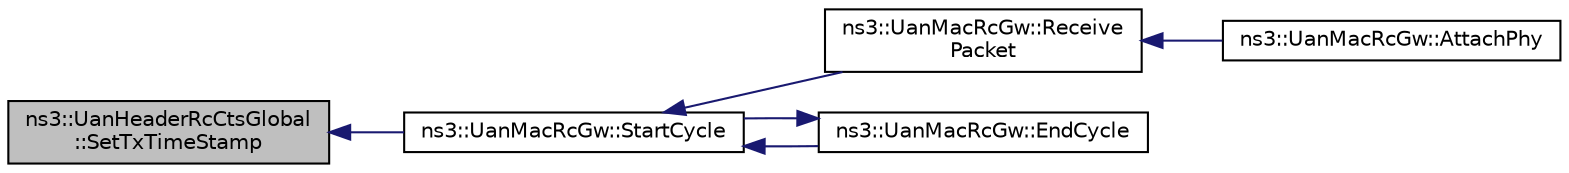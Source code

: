 digraph "ns3::UanHeaderRcCtsGlobal::SetTxTimeStamp"
{
  edge [fontname="Helvetica",fontsize="10",labelfontname="Helvetica",labelfontsize="10"];
  node [fontname="Helvetica",fontsize="10",shape=record];
  rankdir="LR";
  Node1 [label="ns3::UanHeaderRcCtsGlobal\l::SetTxTimeStamp",height=0.2,width=0.4,color="black", fillcolor="grey75", style="filled", fontcolor="black"];
  Node1 -> Node2 [dir="back",color="midnightblue",fontsize="10",style="solid"];
  Node2 [label="ns3::UanMacRcGw::StartCycle",height=0.2,width=0.4,color="black", fillcolor="white", style="filled",URL="$d5/da2/classns3_1_1UanMacRcGw.html#ac578bc895186506f0954fa86eefa8d6a"];
  Node2 -> Node3 [dir="back",color="midnightblue",fontsize="10",style="solid"];
  Node3 [label="ns3::UanMacRcGw::Receive\lPacket",height=0.2,width=0.4,color="black", fillcolor="white", style="filled",URL="$d5/da2/classns3_1_1UanMacRcGw.html#aa47b708b4a5a7bda0dbd4dded98723f3"];
  Node3 -> Node4 [dir="back",color="midnightblue",fontsize="10",style="solid"];
  Node4 [label="ns3::UanMacRcGw::AttachPhy",height=0.2,width=0.4,color="black", fillcolor="white", style="filled",URL="$d5/da2/classns3_1_1UanMacRcGw.html#ae1467bc739ab7ac0dc9f1d1cef3bb55a"];
  Node2 -> Node5 [dir="back",color="midnightblue",fontsize="10",style="solid"];
  Node5 [label="ns3::UanMacRcGw::EndCycle",height=0.2,width=0.4,color="black", fillcolor="white", style="filled",URL="$d5/da2/classns3_1_1UanMacRcGw.html#afd7577179828a6dd31e59427f3c98672"];
  Node5 -> Node2 [dir="back",color="midnightblue",fontsize="10",style="solid"];
}
